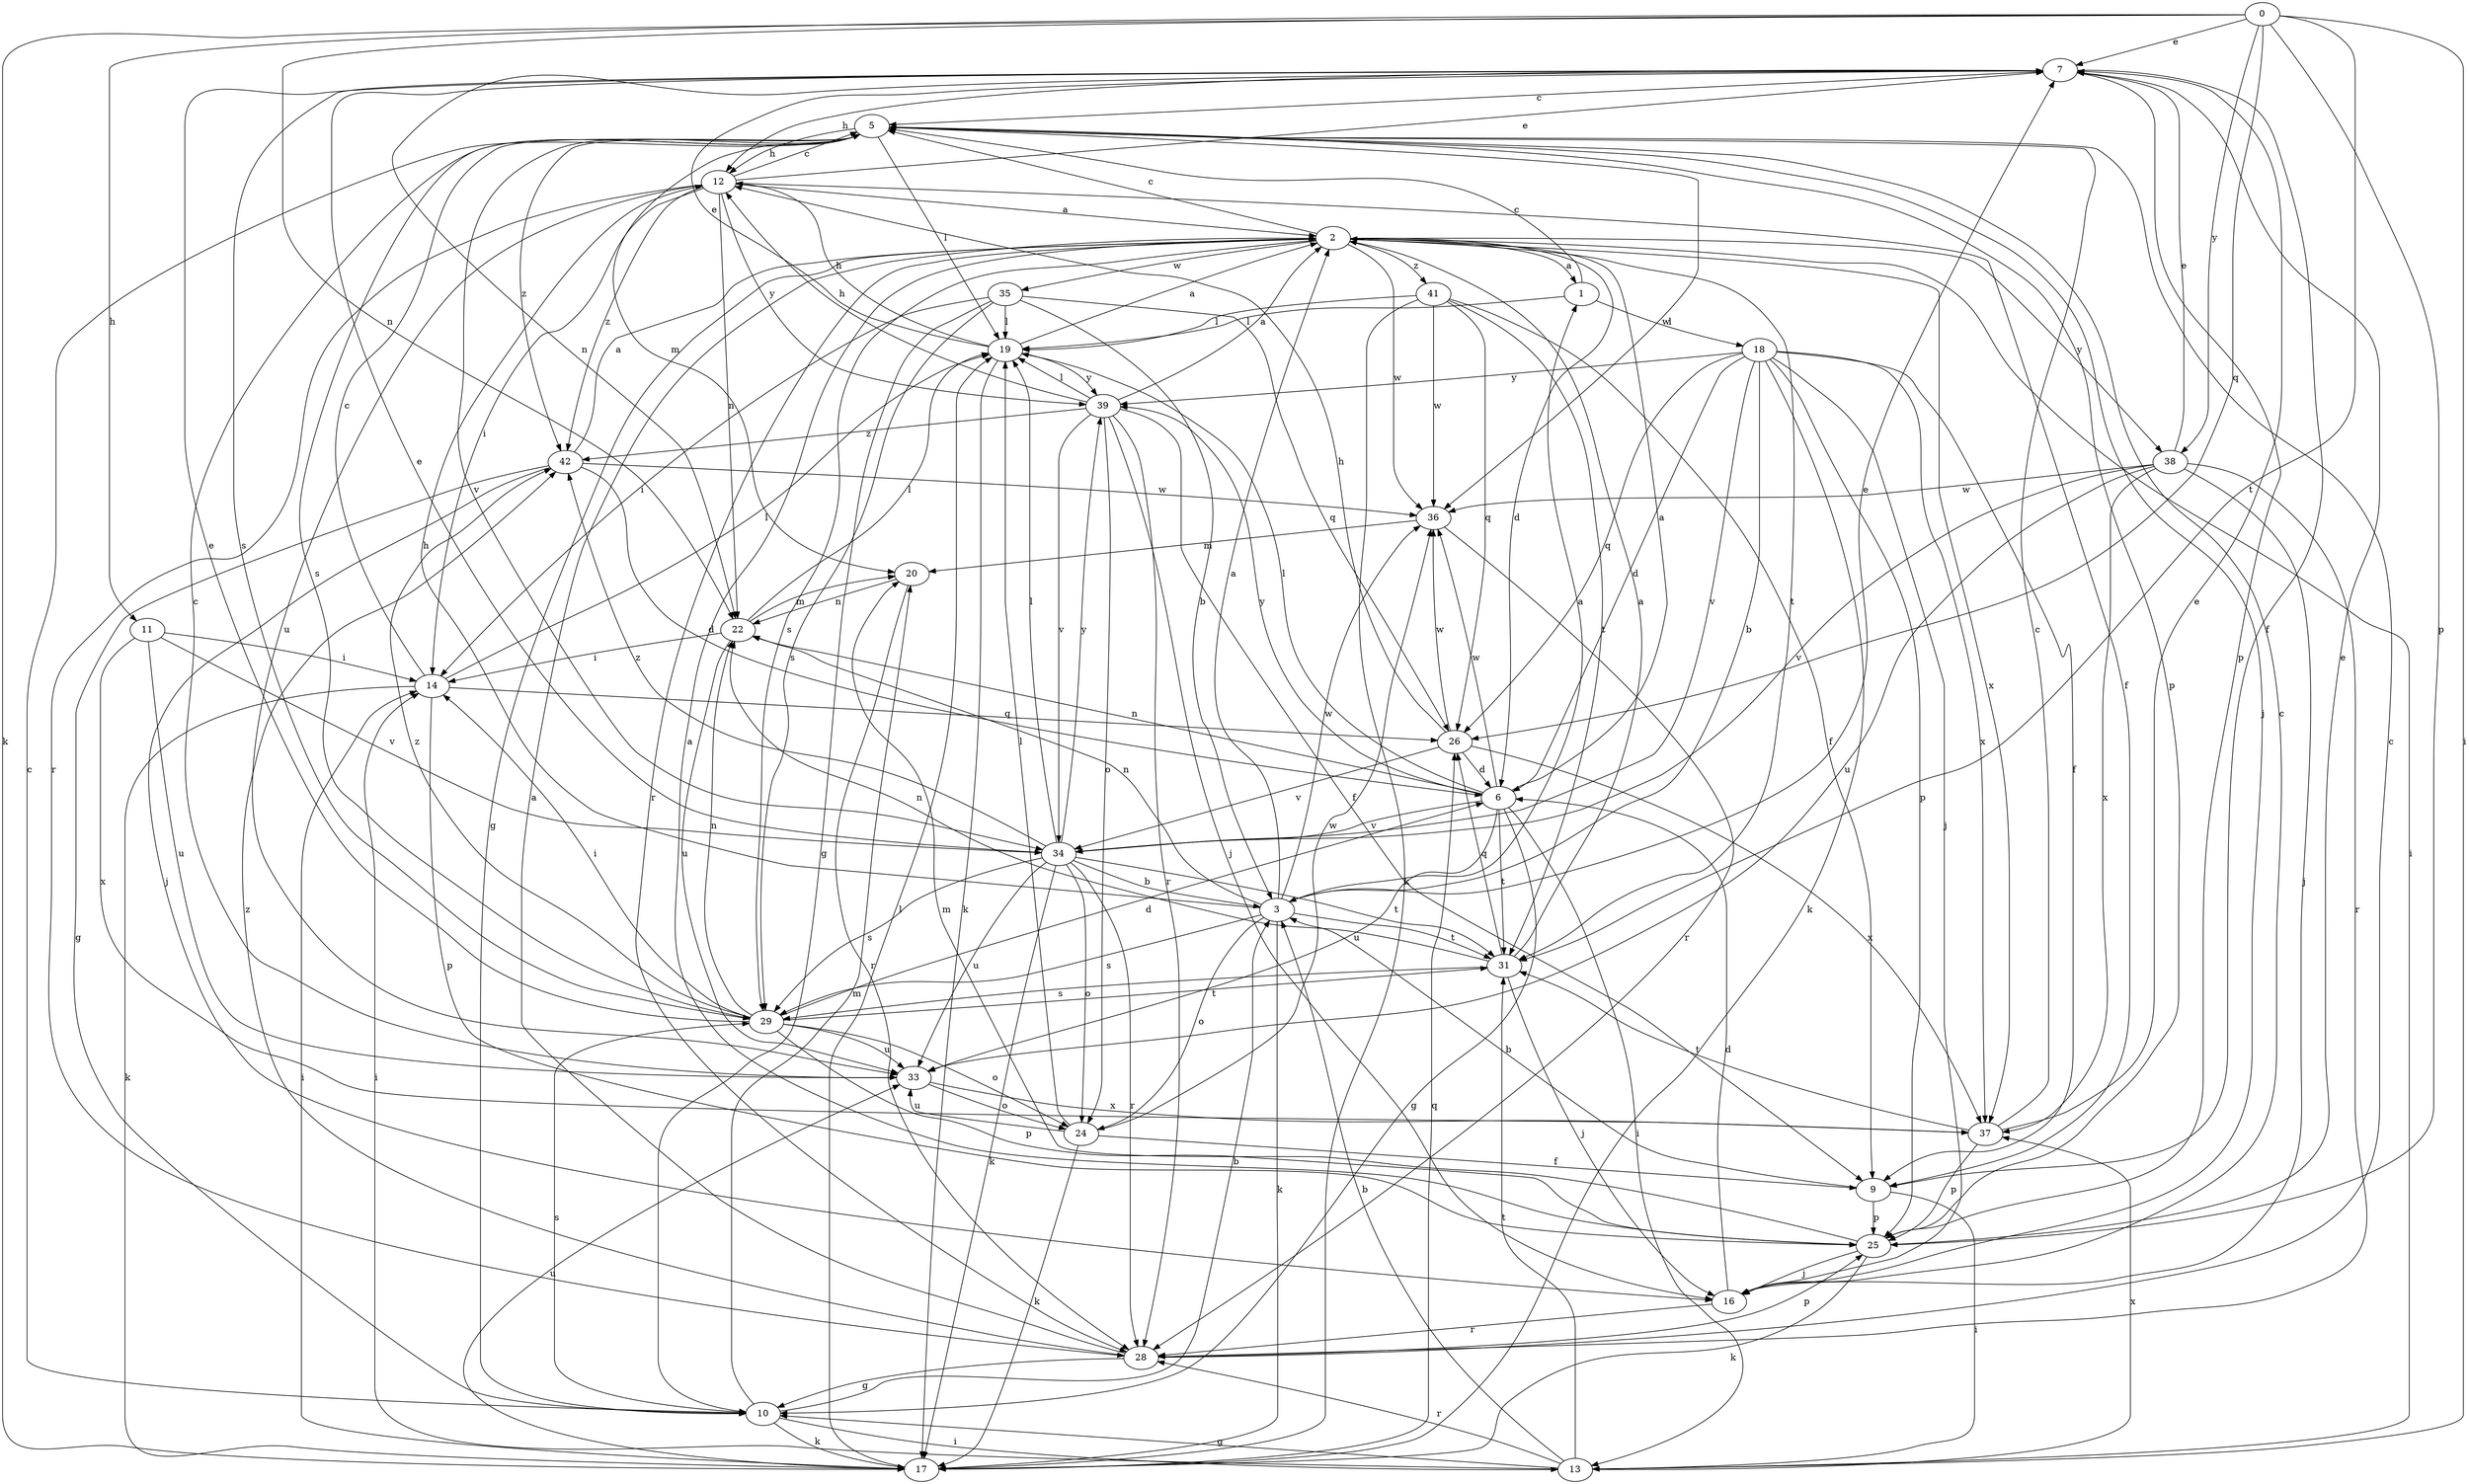 strict digraph  {
0;
1;
2;
3;
5;
6;
7;
9;
10;
11;
12;
13;
14;
16;
17;
18;
19;
20;
22;
24;
25;
26;
28;
29;
31;
33;
34;
35;
36;
37;
38;
39;
41;
42;
0 -> 7  [label=e];
0 -> 11  [label=h];
0 -> 13  [label=i];
0 -> 17  [label=k];
0 -> 22  [label=n];
0 -> 25  [label=p];
0 -> 26  [label=q];
0 -> 31  [label=t];
0 -> 38  [label=y];
1 -> 5  [label=c];
1 -> 18  [label=l];
1 -> 19  [label=l];
2 -> 1  [label=a];
2 -> 5  [label=c];
2 -> 6  [label=d];
2 -> 10  [label=g];
2 -> 13  [label=i];
2 -> 28  [label=r];
2 -> 29  [label=s];
2 -> 31  [label=t];
2 -> 35  [label=w];
2 -> 36  [label=w];
2 -> 37  [label=x];
2 -> 38  [label=y];
2 -> 41  [label=z];
3 -> 1  [label=a];
3 -> 2  [label=a];
3 -> 7  [label=e];
3 -> 12  [label=h];
3 -> 17  [label=k];
3 -> 22  [label=n];
3 -> 24  [label=o];
3 -> 29  [label=s];
3 -> 31  [label=t];
3 -> 36  [label=w];
5 -> 12  [label=h];
5 -> 16  [label=j];
5 -> 19  [label=l];
5 -> 20  [label=m];
5 -> 25  [label=p];
5 -> 29  [label=s];
5 -> 34  [label=v];
5 -> 36  [label=w];
5 -> 42  [label=z];
6 -> 2  [label=a];
6 -> 10  [label=g];
6 -> 13  [label=i];
6 -> 19  [label=l];
6 -> 22  [label=n];
6 -> 31  [label=t];
6 -> 33  [label=u];
6 -> 34  [label=v];
6 -> 36  [label=w];
6 -> 39  [label=y];
7 -> 5  [label=c];
7 -> 9  [label=f];
7 -> 12  [label=h];
7 -> 22  [label=n];
7 -> 25  [label=p];
7 -> 29  [label=s];
9 -> 3  [label=b];
9 -> 13  [label=i];
9 -> 25  [label=p];
10 -> 3  [label=b];
10 -> 5  [label=c];
10 -> 13  [label=i];
10 -> 17  [label=k];
10 -> 20  [label=m];
10 -> 29  [label=s];
11 -> 14  [label=i];
11 -> 33  [label=u];
11 -> 34  [label=v];
11 -> 37  [label=x];
12 -> 2  [label=a];
12 -> 5  [label=c];
12 -> 7  [label=e];
12 -> 9  [label=f];
12 -> 14  [label=i];
12 -> 22  [label=n];
12 -> 28  [label=r];
12 -> 33  [label=u];
12 -> 39  [label=y];
12 -> 42  [label=z];
13 -> 3  [label=b];
13 -> 10  [label=g];
13 -> 14  [label=i];
13 -> 28  [label=r];
13 -> 31  [label=t];
13 -> 37  [label=x];
14 -> 5  [label=c];
14 -> 17  [label=k];
14 -> 19  [label=l];
14 -> 25  [label=p];
14 -> 26  [label=q];
16 -> 5  [label=c];
16 -> 6  [label=d];
16 -> 28  [label=r];
17 -> 14  [label=i];
17 -> 19  [label=l];
17 -> 26  [label=q];
17 -> 33  [label=u];
18 -> 3  [label=b];
18 -> 6  [label=d];
18 -> 9  [label=f];
18 -> 16  [label=j];
18 -> 17  [label=k];
18 -> 25  [label=p];
18 -> 26  [label=q];
18 -> 34  [label=v];
18 -> 37  [label=x];
18 -> 39  [label=y];
19 -> 2  [label=a];
19 -> 7  [label=e];
19 -> 12  [label=h];
19 -> 17  [label=k];
19 -> 39  [label=y];
20 -> 22  [label=n];
20 -> 28  [label=r];
22 -> 14  [label=i];
22 -> 19  [label=l];
22 -> 20  [label=m];
22 -> 33  [label=u];
24 -> 9  [label=f];
24 -> 17  [label=k];
24 -> 19  [label=l];
24 -> 33  [label=u];
24 -> 36  [label=w];
25 -> 2  [label=a];
25 -> 7  [label=e];
25 -> 16  [label=j];
25 -> 17  [label=k];
25 -> 20  [label=m];
26 -> 6  [label=d];
26 -> 12  [label=h];
26 -> 34  [label=v];
26 -> 36  [label=w];
26 -> 37  [label=x];
28 -> 2  [label=a];
28 -> 5  [label=c];
28 -> 10  [label=g];
28 -> 25  [label=p];
28 -> 42  [label=z];
29 -> 6  [label=d];
29 -> 7  [label=e];
29 -> 14  [label=i];
29 -> 22  [label=n];
29 -> 24  [label=o];
29 -> 25  [label=p];
29 -> 31  [label=t];
29 -> 33  [label=u];
29 -> 42  [label=z];
31 -> 2  [label=a];
31 -> 16  [label=j];
31 -> 22  [label=n];
31 -> 26  [label=q];
31 -> 29  [label=s];
33 -> 5  [label=c];
33 -> 24  [label=o];
33 -> 37  [label=x];
34 -> 3  [label=b];
34 -> 7  [label=e];
34 -> 17  [label=k];
34 -> 19  [label=l];
34 -> 24  [label=o];
34 -> 28  [label=r];
34 -> 29  [label=s];
34 -> 31  [label=t];
34 -> 33  [label=u];
34 -> 39  [label=y];
34 -> 42  [label=z];
35 -> 3  [label=b];
35 -> 10  [label=g];
35 -> 14  [label=i];
35 -> 19  [label=l];
35 -> 26  [label=q];
35 -> 29  [label=s];
36 -> 20  [label=m];
36 -> 28  [label=r];
37 -> 5  [label=c];
37 -> 7  [label=e];
37 -> 25  [label=p];
37 -> 31  [label=t];
38 -> 7  [label=e];
38 -> 16  [label=j];
38 -> 28  [label=r];
38 -> 33  [label=u];
38 -> 34  [label=v];
38 -> 36  [label=w];
38 -> 37  [label=x];
39 -> 2  [label=a];
39 -> 9  [label=f];
39 -> 12  [label=h];
39 -> 16  [label=j];
39 -> 19  [label=l];
39 -> 24  [label=o];
39 -> 28  [label=r];
39 -> 34  [label=v];
39 -> 42  [label=z];
41 -> 9  [label=f];
41 -> 17  [label=k];
41 -> 19  [label=l];
41 -> 26  [label=q];
41 -> 31  [label=t];
41 -> 36  [label=w];
42 -> 2  [label=a];
42 -> 6  [label=d];
42 -> 10  [label=g];
42 -> 16  [label=j];
42 -> 36  [label=w];
}
